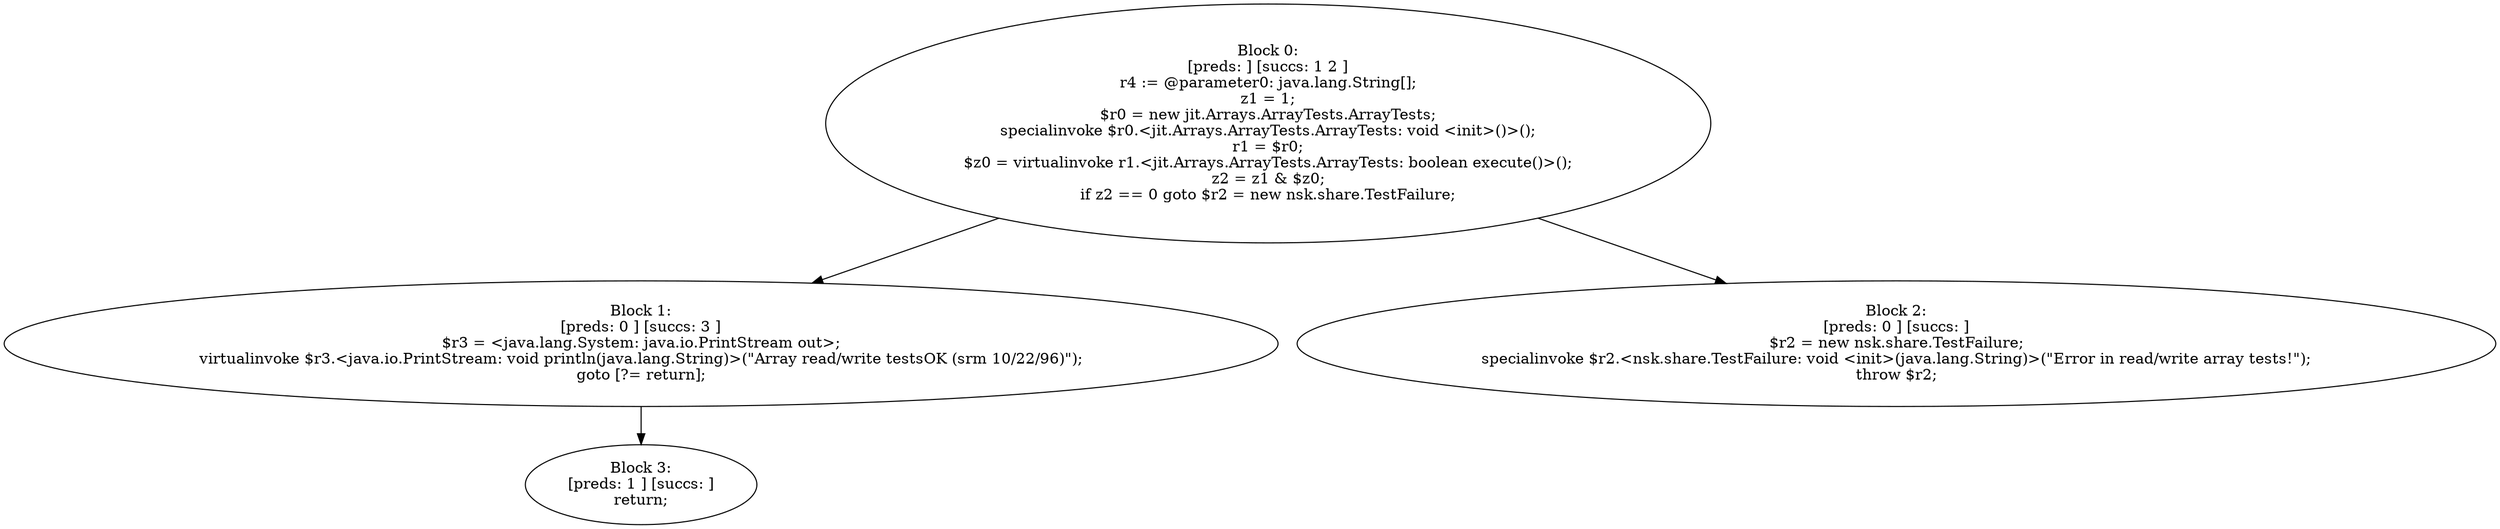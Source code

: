 digraph "unitGraph" {
    "Block 0:
[preds: ] [succs: 1 2 ]
r4 := @parameter0: java.lang.String[];
z1 = 1;
$r0 = new jit.Arrays.ArrayTests.ArrayTests;
specialinvoke $r0.<jit.Arrays.ArrayTests.ArrayTests: void <init>()>();
r1 = $r0;
$z0 = virtualinvoke r1.<jit.Arrays.ArrayTests.ArrayTests: boolean execute()>();
z2 = z1 & $z0;
if z2 == 0 goto $r2 = new nsk.share.TestFailure;
"
    "Block 1:
[preds: 0 ] [succs: 3 ]
$r3 = <java.lang.System: java.io.PrintStream out>;
virtualinvoke $r3.<java.io.PrintStream: void println(java.lang.String)>(\"Array read/write testsOK (srm 10/22/96)\");
goto [?= return];
"
    "Block 2:
[preds: 0 ] [succs: ]
$r2 = new nsk.share.TestFailure;
specialinvoke $r2.<nsk.share.TestFailure: void <init>(java.lang.String)>(\"Error in read/write array tests!\");
throw $r2;
"
    "Block 3:
[preds: 1 ] [succs: ]
return;
"
    "Block 0:
[preds: ] [succs: 1 2 ]
r4 := @parameter0: java.lang.String[];
z1 = 1;
$r0 = new jit.Arrays.ArrayTests.ArrayTests;
specialinvoke $r0.<jit.Arrays.ArrayTests.ArrayTests: void <init>()>();
r1 = $r0;
$z0 = virtualinvoke r1.<jit.Arrays.ArrayTests.ArrayTests: boolean execute()>();
z2 = z1 & $z0;
if z2 == 0 goto $r2 = new nsk.share.TestFailure;
"->"Block 1:
[preds: 0 ] [succs: 3 ]
$r3 = <java.lang.System: java.io.PrintStream out>;
virtualinvoke $r3.<java.io.PrintStream: void println(java.lang.String)>(\"Array read/write testsOK (srm 10/22/96)\");
goto [?= return];
";
    "Block 0:
[preds: ] [succs: 1 2 ]
r4 := @parameter0: java.lang.String[];
z1 = 1;
$r0 = new jit.Arrays.ArrayTests.ArrayTests;
specialinvoke $r0.<jit.Arrays.ArrayTests.ArrayTests: void <init>()>();
r1 = $r0;
$z0 = virtualinvoke r1.<jit.Arrays.ArrayTests.ArrayTests: boolean execute()>();
z2 = z1 & $z0;
if z2 == 0 goto $r2 = new nsk.share.TestFailure;
"->"Block 2:
[preds: 0 ] [succs: ]
$r2 = new nsk.share.TestFailure;
specialinvoke $r2.<nsk.share.TestFailure: void <init>(java.lang.String)>(\"Error in read/write array tests!\");
throw $r2;
";
    "Block 1:
[preds: 0 ] [succs: 3 ]
$r3 = <java.lang.System: java.io.PrintStream out>;
virtualinvoke $r3.<java.io.PrintStream: void println(java.lang.String)>(\"Array read/write testsOK (srm 10/22/96)\");
goto [?= return];
"->"Block 3:
[preds: 1 ] [succs: ]
return;
";
}
